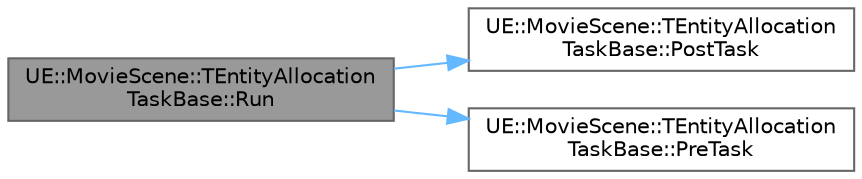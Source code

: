 digraph "UE::MovieScene::TEntityAllocationTaskBase::Run"
{
 // INTERACTIVE_SVG=YES
 // LATEX_PDF_SIZE
  bgcolor="transparent";
  edge [fontname=Helvetica,fontsize=10,labelfontname=Helvetica,labelfontsize=10];
  node [fontname=Helvetica,fontsize=10,shape=box,height=0.2,width=0.4];
  rankdir="LR";
  Node1 [id="Node000001",label="UE::MovieScene::TEntityAllocation\lTaskBase::Run",height=0.2,width=0.4,color="gray40", fillcolor="grey60", style="filled", fontcolor="black",tooltip=" "];
  Node1 -> Node2 [id="edge1_Node000001_Node000002",color="steelblue1",style="solid",tooltip=" "];
  Node2 [id="Node000002",label="UE::MovieScene::TEntityAllocation\lTaskBase::PostTask",height=0.2,width=0.4,color="grey40", fillcolor="white", style="filled",URL="$d0/d0c/structUE_1_1MovieScene_1_1TEntityAllocationTaskBase.html#ae9b16fd7af6f7567e9a8611e552214de",tooltip=" "];
  Node1 -> Node3 [id="edge2_Node000001_Node000003",color="steelblue1",style="solid",tooltip=" "];
  Node3 [id="Node000003",label="UE::MovieScene::TEntityAllocation\lTaskBase::PreTask",height=0.2,width=0.4,color="grey40", fillcolor="white", style="filled",URL="$d0/d0c/structUE_1_1MovieScene_1_1TEntityAllocationTaskBase.html#a6f11d4f75e5cfb702997a5091a63ca13",tooltip=" "];
}
